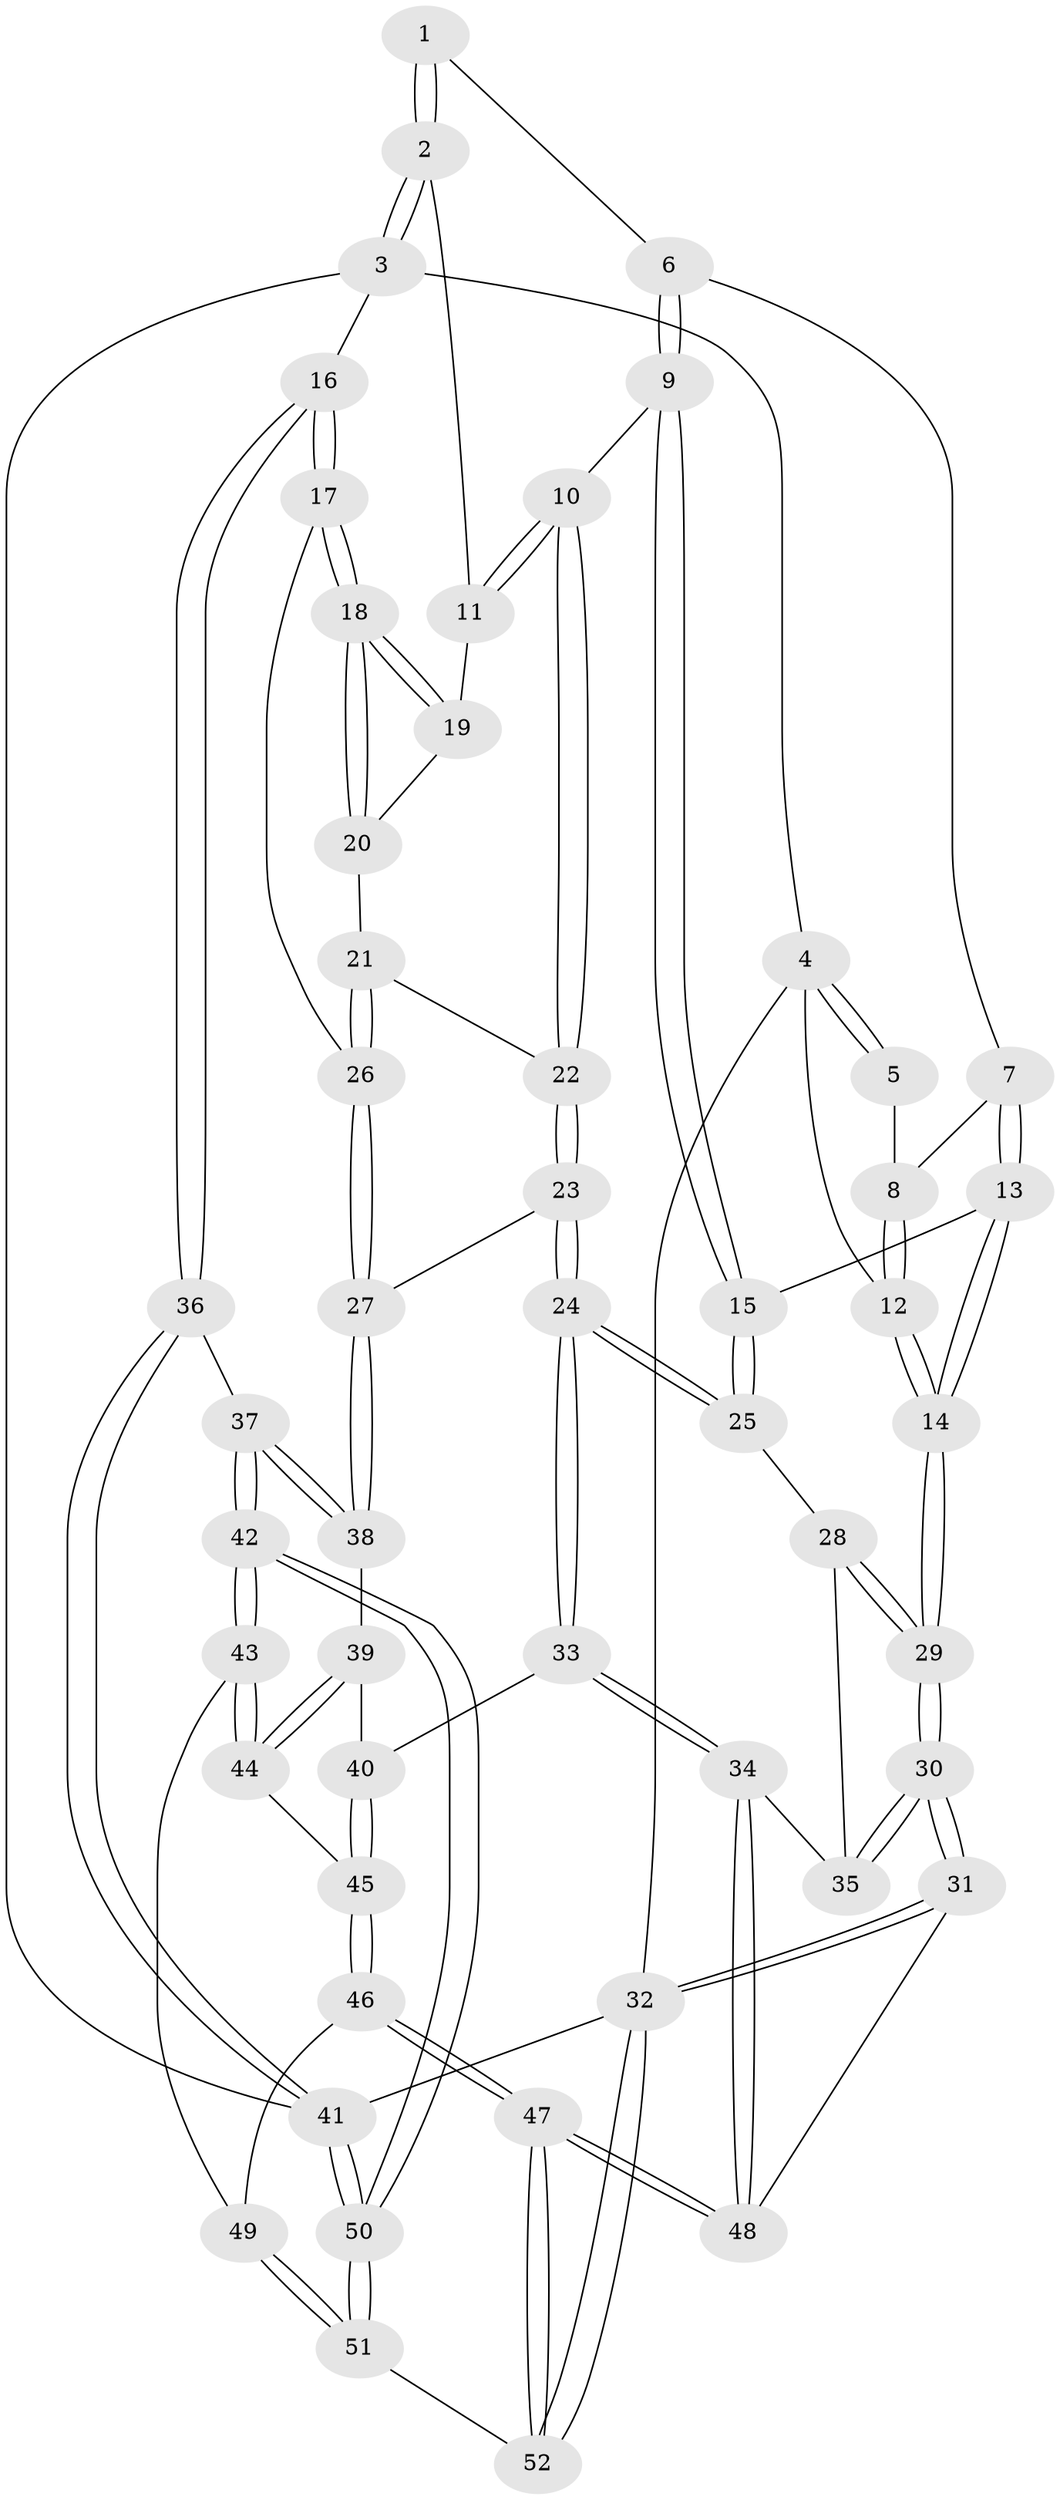 // Generated by graph-tools (version 1.1) at 2025/51/03/09/25 03:51:11]
// undirected, 52 vertices, 127 edges
graph export_dot {
graph [start="1"]
  node [color=gray90,style=filled];
  1 [pos="+0.34246705741691624+0"];
  2 [pos="+0.6959903785502578+0"];
  3 [pos="+1+0"];
  4 [pos="+0+0"];
  5 [pos="+0.2371247321363819+0"];
  6 [pos="+0.34441229812441254+0"];
  7 [pos="+0.21346277752095824+0.1530810924304592"];
  8 [pos="+0.19716461769164956+0.09772828842627672"];
  9 [pos="+0.38597149585996554+0.14834830521027356"];
  10 [pos="+0.5187171573413681+0.18347816718736343"];
  11 [pos="+0.6718931566467202+0.03263698719094593"];
  12 [pos="+0+0"];
  13 [pos="+0.20913252750851807+0.2676933549109121"];
  14 [pos="+0+0"];
  15 [pos="+0.21138526469504157+0.2701389446052942"];
  16 [pos="+1+0.3479543406064921"];
  17 [pos="+1+0.3396693305738977"];
  18 [pos="+0.9069539441095354+0.267063154890045"];
  19 [pos="+0.7049804687562299+0.08543094889509127"];
  20 [pos="+0.687958904304904+0.2746170344515037"];
  21 [pos="+0.6595912104099201+0.34050895053450564"];
  22 [pos="+0.5207783516594315+0.22136694657178432"];
  23 [pos="+0.42167028899091274+0.4315773856732884"];
  24 [pos="+0.363239081565958+0.45757809930965204"];
  25 [pos="+0.22140663081361647+0.324073519849815"];
  26 [pos="+0.6931039110576857+0.46127379810503516"];
  27 [pos="+0.6886006759716125+0.466968009328239"];
  28 [pos="+0.13819557964907525+0.38919586464027284"];
  29 [pos="+0+0.4182440391150422"];
  30 [pos="+0+0.5732907293043876"];
  31 [pos="+0+0.7292075307529674"];
  32 [pos="+0+1"];
  33 [pos="+0.34477724647745145+0.5906101956031138"];
  34 [pos="+0.21103326533174405+0.6659829044265406"];
  35 [pos="+0.08619094391289389+0.5374258449544775"];
  36 [pos="+1+0.5746387088735201"];
  37 [pos="+0.8004980270604876+0.7656502160462295"];
  38 [pos="+0.6899452594621337+0.6139274993153507"];
  39 [pos="+0.6623977086261226+0.6219398330284095"];
  40 [pos="+0.39528546105279416+0.638632246047376"];
  41 [pos="+1+1"];
  42 [pos="+0.7777505430380819+0.86006581587467"];
  43 [pos="+0.6223078120061273+0.8663913882231334"];
  44 [pos="+0.5081402155592505+0.7812820096746029"];
  45 [pos="+0.44187161845421435+0.7615254059488404"];
  46 [pos="+0.4145302626950876+0.8150656460977139"];
  47 [pos="+0.2231318255166728+0.9812314260982028"];
  48 [pos="+0.13121991404777372+0.7970860575256554"];
  49 [pos="+0.5110174060214958+0.9616981450925076"];
  50 [pos="+0.9744175076061117+1"];
  51 [pos="+0.41228074593162956+1"];
  52 [pos="+0.23677500774890956+1"];
  1 -- 2;
  1 -- 2;
  1 -- 6;
  2 -- 3;
  2 -- 3;
  2 -- 11;
  3 -- 4;
  3 -- 16;
  3 -- 41;
  4 -- 5;
  4 -- 5;
  4 -- 12;
  4 -- 32;
  5 -- 8;
  6 -- 7;
  6 -- 9;
  6 -- 9;
  7 -- 8;
  7 -- 13;
  7 -- 13;
  8 -- 12;
  8 -- 12;
  9 -- 10;
  9 -- 15;
  9 -- 15;
  10 -- 11;
  10 -- 11;
  10 -- 22;
  10 -- 22;
  11 -- 19;
  12 -- 14;
  12 -- 14;
  13 -- 14;
  13 -- 14;
  13 -- 15;
  14 -- 29;
  14 -- 29;
  15 -- 25;
  15 -- 25;
  16 -- 17;
  16 -- 17;
  16 -- 36;
  16 -- 36;
  17 -- 18;
  17 -- 18;
  17 -- 26;
  18 -- 19;
  18 -- 19;
  18 -- 20;
  18 -- 20;
  19 -- 20;
  20 -- 21;
  21 -- 22;
  21 -- 26;
  21 -- 26;
  22 -- 23;
  22 -- 23;
  23 -- 24;
  23 -- 24;
  23 -- 27;
  24 -- 25;
  24 -- 25;
  24 -- 33;
  24 -- 33;
  25 -- 28;
  26 -- 27;
  26 -- 27;
  27 -- 38;
  27 -- 38;
  28 -- 29;
  28 -- 29;
  28 -- 35;
  29 -- 30;
  29 -- 30;
  30 -- 31;
  30 -- 31;
  30 -- 35;
  30 -- 35;
  31 -- 32;
  31 -- 32;
  31 -- 48;
  32 -- 52;
  32 -- 52;
  32 -- 41;
  33 -- 34;
  33 -- 34;
  33 -- 40;
  34 -- 35;
  34 -- 48;
  34 -- 48;
  36 -- 37;
  36 -- 41;
  36 -- 41;
  37 -- 38;
  37 -- 38;
  37 -- 42;
  37 -- 42;
  38 -- 39;
  39 -- 40;
  39 -- 44;
  39 -- 44;
  40 -- 45;
  40 -- 45;
  41 -- 50;
  41 -- 50;
  42 -- 43;
  42 -- 43;
  42 -- 50;
  42 -- 50;
  43 -- 44;
  43 -- 44;
  43 -- 49;
  44 -- 45;
  45 -- 46;
  45 -- 46;
  46 -- 47;
  46 -- 47;
  46 -- 49;
  47 -- 48;
  47 -- 48;
  47 -- 52;
  47 -- 52;
  49 -- 51;
  49 -- 51;
  50 -- 51;
  50 -- 51;
  51 -- 52;
}
